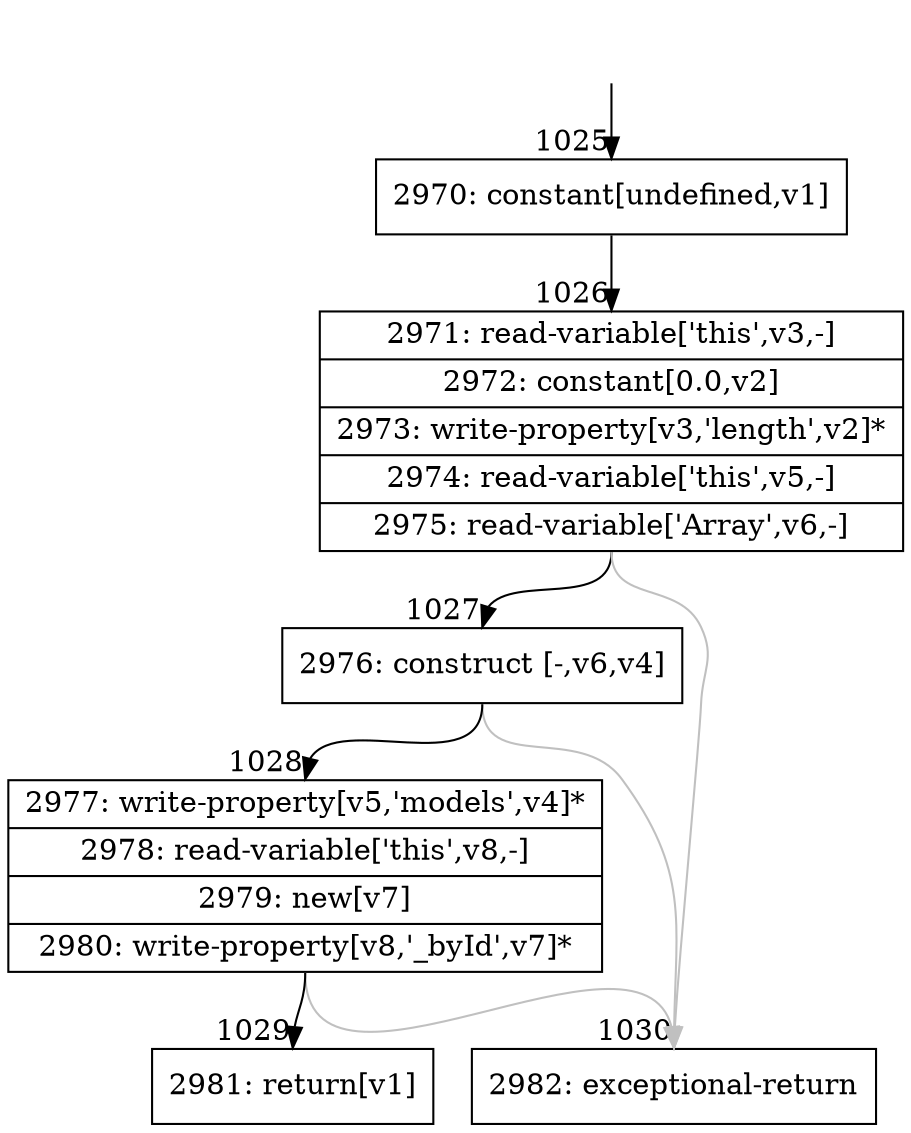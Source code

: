 digraph {
rankdir="TD"
BB_entry71[shape=none,label=""];
BB_entry71 -> BB1025 [tailport=s, headport=n, headlabel="    1025"]
BB1025 [shape=record label="{2970: constant[undefined,v1]}" ] 
BB1025 -> BB1026 [tailport=s, headport=n, headlabel="      1026"]
BB1026 [shape=record label="{2971: read-variable['this',v3,-]|2972: constant[0.0,v2]|2973: write-property[v3,'length',v2]*|2974: read-variable['this',v5,-]|2975: read-variable['Array',v6,-]}" ] 
BB1026 -> BB1027 [tailport=s, headport=n, headlabel="      1027"]
BB1026 -> BB1030 [tailport=s, headport=n, color=gray, headlabel="      1030"]
BB1027 [shape=record label="{2976: construct [-,v6,v4]}" ] 
BB1027 -> BB1028 [tailport=s, headport=n, headlabel="      1028"]
BB1027 -> BB1030 [tailport=s, headport=n, color=gray]
BB1028 [shape=record label="{2977: write-property[v5,'models',v4]*|2978: read-variable['this',v8,-]|2979: new[v7]|2980: write-property[v8,'_byId',v7]*}" ] 
BB1028 -> BB1029 [tailport=s, headport=n, headlabel="      1029"]
BB1028 -> BB1030 [tailport=s, headport=n, color=gray]
BB1029 [shape=record label="{2981: return[v1]}" ] 
BB1030 [shape=record label="{2982: exceptional-return}" ] 
//#$~ 904
}
